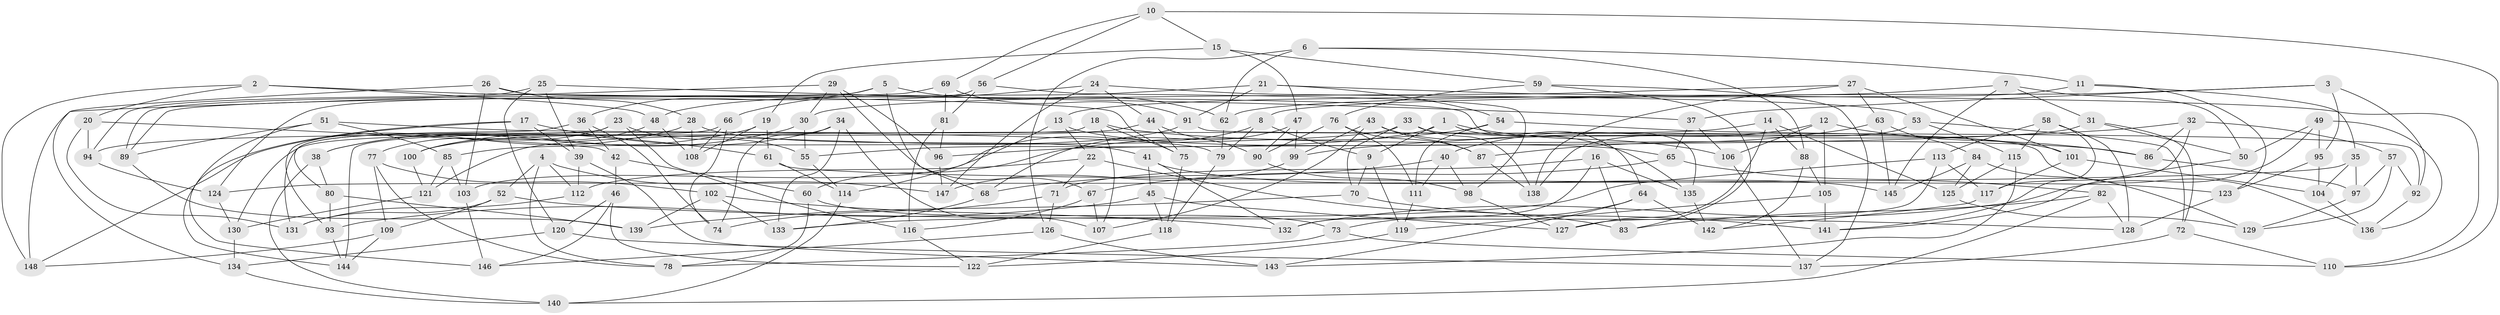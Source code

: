 // coarse degree distribution, {10: 0.13114754098360656, 4: 0.5573770491803278, 9: 0.11475409836065574, 11: 0.03278688524590164, 7: 0.01639344262295082, 5: 0.03278688524590164, 8: 0.03278688524590164, 12: 0.03278688524590164, 3: 0.03278688524590164, 6: 0.01639344262295082}
// Generated by graph-tools (version 1.1) at 2025/53/03/04/25 22:53:59]
// undirected, 148 vertices, 296 edges
graph export_dot {
  node [color=gray90,style=filled];
  1;
  2;
  3;
  4;
  5;
  6;
  7;
  8;
  9;
  10;
  11;
  12;
  13;
  14;
  15;
  16;
  17;
  18;
  19;
  20;
  21;
  22;
  23;
  24;
  25;
  26;
  27;
  28;
  29;
  30;
  31;
  32;
  33;
  34;
  35;
  36;
  37;
  38;
  39;
  40;
  41;
  42;
  43;
  44;
  45;
  46;
  47;
  48;
  49;
  50;
  51;
  52;
  53;
  54;
  55;
  56;
  57;
  58;
  59;
  60;
  61;
  62;
  63;
  64;
  65;
  66;
  67;
  68;
  69;
  70;
  71;
  72;
  73;
  74;
  75;
  76;
  77;
  78;
  79;
  80;
  81;
  82;
  83;
  84;
  85;
  86;
  87;
  88;
  89;
  90;
  91;
  92;
  93;
  94;
  95;
  96;
  97;
  98;
  99;
  100;
  101;
  102;
  103;
  104;
  105;
  106;
  107;
  108;
  109;
  110;
  111;
  112;
  113;
  114;
  115;
  116;
  117;
  118;
  119;
  120;
  121;
  122;
  123;
  124;
  125;
  126;
  127;
  128;
  129;
  130;
  131;
  132;
  133;
  134;
  135;
  136;
  137;
  138;
  139;
  140;
  141;
  142;
  143;
  144;
  145;
  146;
  147;
  148;
  1 -- 9;
  1 -- 64;
  1 -- 106;
  1 -- 55;
  2 -- 148;
  2 -- 48;
  2 -- 75;
  2 -- 20;
  3 -- 92;
  3 -- 37;
  3 -- 95;
  3 -- 62;
  4 -- 78;
  4 -- 52;
  4 -- 147;
  4 -- 112;
  5 -- 62;
  5 -- 68;
  5 -- 36;
  5 -- 89;
  6 -- 62;
  6 -- 88;
  6 -- 126;
  6 -- 11;
  7 -- 145;
  7 -- 50;
  7 -- 8;
  7 -- 31;
  8 -- 9;
  8 -- 103;
  8 -- 79;
  9 -- 70;
  9 -- 119;
  10 -- 110;
  10 -- 15;
  10 -- 56;
  10 -- 69;
  11 -- 123;
  11 -- 35;
  11 -- 13;
  12 -- 106;
  12 -- 105;
  12 -- 86;
  12 -- 40;
  13 -- 65;
  13 -- 114;
  13 -- 22;
  14 -- 127;
  14 -- 121;
  14 -- 125;
  14 -- 88;
  15 -- 19;
  15 -- 59;
  15 -- 47;
  16 -- 71;
  16 -- 83;
  16 -- 135;
  16 -- 132;
  17 -- 61;
  17 -- 39;
  17 -- 93;
  17 -- 144;
  18 -- 144;
  18 -- 86;
  18 -- 107;
  18 -- 75;
  19 -- 61;
  19 -- 108;
  19 -- 38;
  20 -- 94;
  20 -- 42;
  20 -- 131;
  21 -- 48;
  21 -- 91;
  21 -- 54;
  21 -- 110;
  22 -- 71;
  22 -- 83;
  22 -- 112;
  23 -- 131;
  23 -- 116;
  23 -- 55;
  23 -- 77;
  24 -- 44;
  24 -- 53;
  24 -- 147;
  24 -- 66;
  25 -- 37;
  25 -- 120;
  25 -- 39;
  25 -- 94;
  26 -- 134;
  26 -- 103;
  26 -- 28;
  26 -- 135;
  27 -- 138;
  27 -- 30;
  27 -- 101;
  27 -- 63;
  28 -- 108;
  28 -- 148;
  28 -- 41;
  29 -- 96;
  29 -- 67;
  29 -- 30;
  29 -- 148;
  30 -- 38;
  30 -- 55;
  31 -- 96;
  31 -- 72;
  31 -- 50;
  32 -- 117;
  32 -- 99;
  32 -- 86;
  32 -- 57;
  33 -- 70;
  33 -- 138;
  33 -- 136;
  33 -- 85;
  34 -- 133;
  34 -- 107;
  34 -- 100;
  34 -- 74;
  35 -- 97;
  35 -- 104;
  35 -- 124;
  36 -- 80;
  36 -- 74;
  36 -- 42;
  37 -- 106;
  37 -- 65;
  38 -- 140;
  38 -- 80;
  39 -- 143;
  39 -- 112;
  40 -- 111;
  40 -- 98;
  40 -- 68;
  41 -- 45;
  41 -- 145;
  41 -- 132;
  42 -- 60;
  42 -- 46;
  43 -- 135;
  43 -- 107;
  43 -- 99;
  43 -- 87;
  44 -- 75;
  44 -- 94;
  44 -- 90;
  45 -- 127;
  45 -- 118;
  45 -- 93;
  46 -- 146;
  46 -- 122;
  46 -- 120;
  47 -- 99;
  47 -- 68;
  47 -- 90;
  48 -- 100;
  48 -- 108;
  49 -- 50;
  49 -- 95;
  49 -- 132;
  49 -- 136;
  50 -- 141;
  51 -- 85;
  51 -- 89;
  51 -- 79;
  51 -- 146;
  52 -- 131;
  52 -- 128;
  52 -- 109;
  53 -- 115;
  53 -- 72;
  53 -- 138;
  54 -- 111;
  54 -- 101;
  54 -- 60;
  55 -- 114;
  56 -- 81;
  56 -- 98;
  56 -- 124;
  57 -- 92;
  57 -- 97;
  57 -- 129;
  58 -- 115;
  58 -- 128;
  58 -- 113;
  58 -- 141;
  59 -- 76;
  59 -- 83;
  59 -- 137;
  60 -- 78;
  60 -- 73;
  61 -- 114;
  61 -- 123;
  62 -- 79;
  63 -- 84;
  63 -- 145;
  63 -- 87;
  64 -- 142;
  64 -- 73;
  64 -- 143;
  65 -- 67;
  65 -- 82;
  66 -- 130;
  66 -- 74;
  66 -- 108;
  67 -- 116;
  67 -- 107;
  68 -- 133;
  69 -- 89;
  69 -- 81;
  69 -- 91;
  70 -- 141;
  70 -- 139;
  71 -- 74;
  71 -- 126;
  72 -- 110;
  72 -- 137;
  73 -- 78;
  73 -- 110;
  75 -- 118;
  76 -- 111;
  76 -- 87;
  76 -- 90;
  77 -- 78;
  77 -- 109;
  77 -- 102;
  79 -- 118;
  80 -- 93;
  80 -- 139;
  81 -- 96;
  81 -- 116;
  82 -- 83;
  82 -- 128;
  82 -- 140;
  84 -- 145;
  84 -- 125;
  84 -- 129;
  85 -- 103;
  85 -- 121;
  86 -- 97;
  87 -- 138;
  88 -- 105;
  88 -- 142;
  89 -- 139;
  90 -- 98;
  91 -- 100;
  91 -- 92;
  92 -- 136;
  93 -- 144;
  94 -- 124;
  95 -- 123;
  95 -- 104;
  96 -- 147;
  97 -- 129;
  98 -- 127;
  99 -- 147;
  100 -- 121;
  101 -- 104;
  101 -- 117;
  102 -- 139;
  102 -- 133;
  102 -- 132;
  103 -- 146;
  104 -- 136;
  105 -- 119;
  105 -- 141;
  106 -- 137;
  109 -- 148;
  109 -- 144;
  111 -- 119;
  112 -- 131;
  113 -- 133;
  113 -- 117;
  113 -- 127;
  114 -- 140;
  115 -- 143;
  115 -- 125;
  116 -- 122;
  117 -- 142;
  118 -- 122;
  119 -- 122;
  120 -- 134;
  120 -- 137;
  121 -- 130;
  123 -- 128;
  124 -- 130;
  125 -- 129;
  126 -- 146;
  126 -- 143;
  130 -- 134;
  134 -- 140;
  135 -- 142;
}
